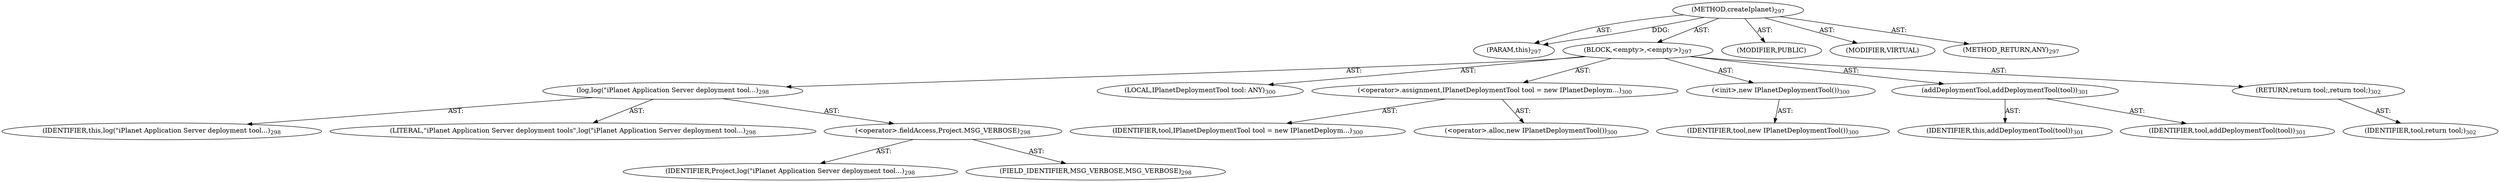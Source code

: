 digraph "createIplanet" {  
"111669149708" [label = <(METHOD,createIplanet)<SUB>297</SUB>> ]
"115964116996" [label = <(PARAM,this)<SUB>297</SUB>> ]
"25769803788" [label = <(BLOCK,&lt;empty&gt;,&lt;empty&gt;)<SUB>297</SUB>> ]
"30064771125" [label = <(log,log(&quot;iPlanet Application Server deployment tool...)<SUB>298</SUB>> ]
"68719476741" [label = <(IDENTIFIER,this,log(&quot;iPlanet Application Server deployment tool...)<SUB>298</SUB>> ]
"90194313225" [label = <(LITERAL,&quot;iPlanet Application Server deployment tools&quot;,log(&quot;iPlanet Application Server deployment tool...)<SUB>298</SUB>> ]
"30064771126" [label = <(&lt;operator&gt;.fieldAccess,Project.MSG_VERBOSE)<SUB>298</SUB>> ]
"68719476782" [label = <(IDENTIFIER,Project,log(&quot;iPlanet Application Server deployment tool...)<SUB>298</SUB>> ]
"55834574869" [label = <(FIELD_IDENTIFIER,MSG_VERBOSE,MSG_VERBOSE)<SUB>298</SUB>> ]
"94489280515" [label = <(LOCAL,IPlanetDeploymentTool tool: ANY)<SUB>300</SUB>> ]
"30064771127" [label = <(&lt;operator&gt;.assignment,IPlanetDeploymentTool tool = new IPlanetDeploym...)<SUB>300</SUB>> ]
"68719476783" [label = <(IDENTIFIER,tool,IPlanetDeploymentTool tool = new IPlanetDeploym...)<SUB>300</SUB>> ]
"30064771128" [label = <(&lt;operator&gt;.alloc,new IPlanetDeploymentTool())<SUB>300</SUB>> ]
"30064771129" [label = <(&lt;init&gt;,new IPlanetDeploymentTool())<SUB>300</SUB>> ]
"68719476784" [label = <(IDENTIFIER,tool,new IPlanetDeploymentTool())<SUB>300</SUB>> ]
"30064771130" [label = <(addDeploymentTool,addDeploymentTool(tool))<SUB>301</SUB>> ]
"68719476742" [label = <(IDENTIFIER,this,addDeploymentTool(tool))<SUB>301</SUB>> ]
"68719476785" [label = <(IDENTIFIER,tool,addDeploymentTool(tool))<SUB>301</SUB>> ]
"146028888069" [label = <(RETURN,return tool;,return tool;)<SUB>302</SUB>> ]
"68719476786" [label = <(IDENTIFIER,tool,return tool;)<SUB>302</SUB>> ]
"133143986229" [label = <(MODIFIER,PUBLIC)> ]
"133143986230" [label = <(MODIFIER,VIRTUAL)> ]
"128849018892" [label = <(METHOD_RETURN,ANY)<SUB>297</SUB>> ]
  "111669149708" -> "115964116996"  [ label = "AST: "] 
  "111669149708" -> "25769803788"  [ label = "AST: "] 
  "111669149708" -> "133143986229"  [ label = "AST: "] 
  "111669149708" -> "133143986230"  [ label = "AST: "] 
  "111669149708" -> "128849018892"  [ label = "AST: "] 
  "25769803788" -> "30064771125"  [ label = "AST: "] 
  "25769803788" -> "94489280515"  [ label = "AST: "] 
  "25769803788" -> "30064771127"  [ label = "AST: "] 
  "25769803788" -> "30064771129"  [ label = "AST: "] 
  "25769803788" -> "30064771130"  [ label = "AST: "] 
  "25769803788" -> "146028888069"  [ label = "AST: "] 
  "30064771125" -> "68719476741"  [ label = "AST: "] 
  "30064771125" -> "90194313225"  [ label = "AST: "] 
  "30064771125" -> "30064771126"  [ label = "AST: "] 
  "30064771126" -> "68719476782"  [ label = "AST: "] 
  "30064771126" -> "55834574869"  [ label = "AST: "] 
  "30064771127" -> "68719476783"  [ label = "AST: "] 
  "30064771127" -> "30064771128"  [ label = "AST: "] 
  "30064771129" -> "68719476784"  [ label = "AST: "] 
  "30064771130" -> "68719476742"  [ label = "AST: "] 
  "30064771130" -> "68719476785"  [ label = "AST: "] 
  "146028888069" -> "68719476786"  [ label = "AST: "] 
  "111669149708" -> "115964116996"  [ label = "DDG: "] 
}
